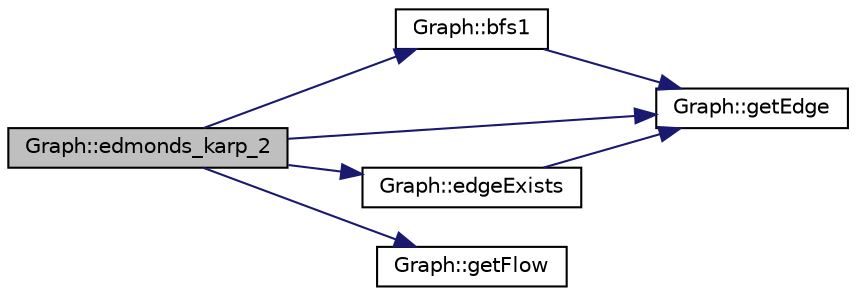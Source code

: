 digraph "Graph::edmonds_karp_2"
{
 // LATEX_PDF_SIZE
  edge [fontname="Helvetica",fontsize="10",labelfontname="Helvetica",labelfontsize="10"];
  node [fontname="Helvetica",fontsize="10",shape=record];
  rankdir="LR";
  Node1 [label="Graph::edmonds_karp_2",height=0.2,width=0.4,color="black", fillcolor="grey75", style="filled", fontcolor="black",tooltip=" "];
  Node1 -> Node2 [color="midnightblue",fontsize="10",style="solid",fontname="Helvetica"];
  Node2 [label="Graph::bfs1",height=0.2,width=0.4,color="black", fillcolor="white", style="filled",URL="$class_graph.html#a82b05601052c5adcbf7d2017bc3d022d",tooltip=" "];
  Node2 -> Node3 [color="midnightblue",fontsize="10",style="solid",fontname="Helvetica"];
  Node3 [label="Graph::getEdge",height=0.2,width=0.4,color="black", fillcolor="white", style="filled",URL="$class_graph.html#a58ea2e89f55d9fe8eed66efbc4b35516",tooltip=" "];
  Node1 -> Node4 [color="midnightblue",fontsize="10",style="solid",fontname="Helvetica"];
  Node4 [label="Graph::edgeExists",height=0.2,width=0.4,color="black", fillcolor="white", style="filled",URL="$class_graph.html#ae5a7deb2c3326db1926aa292771a803d",tooltip=" "];
  Node4 -> Node3 [color="midnightblue",fontsize="10",style="solid",fontname="Helvetica"];
  Node1 -> Node3 [color="midnightblue",fontsize="10",style="solid",fontname="Helvetica"];
  Node1 -> Node5 [color="midnightblue",fontsize="10",style="solid",fontname="Helvetica"];
  Node5 [label="Graph::getFlow",height=0.2,width=0.4,color="black", fillcolor="white", style="filled",URL="$class_graph.html#aacf2aaf753954bebd410ef77aee80bf2",tooltip=" "];
}
